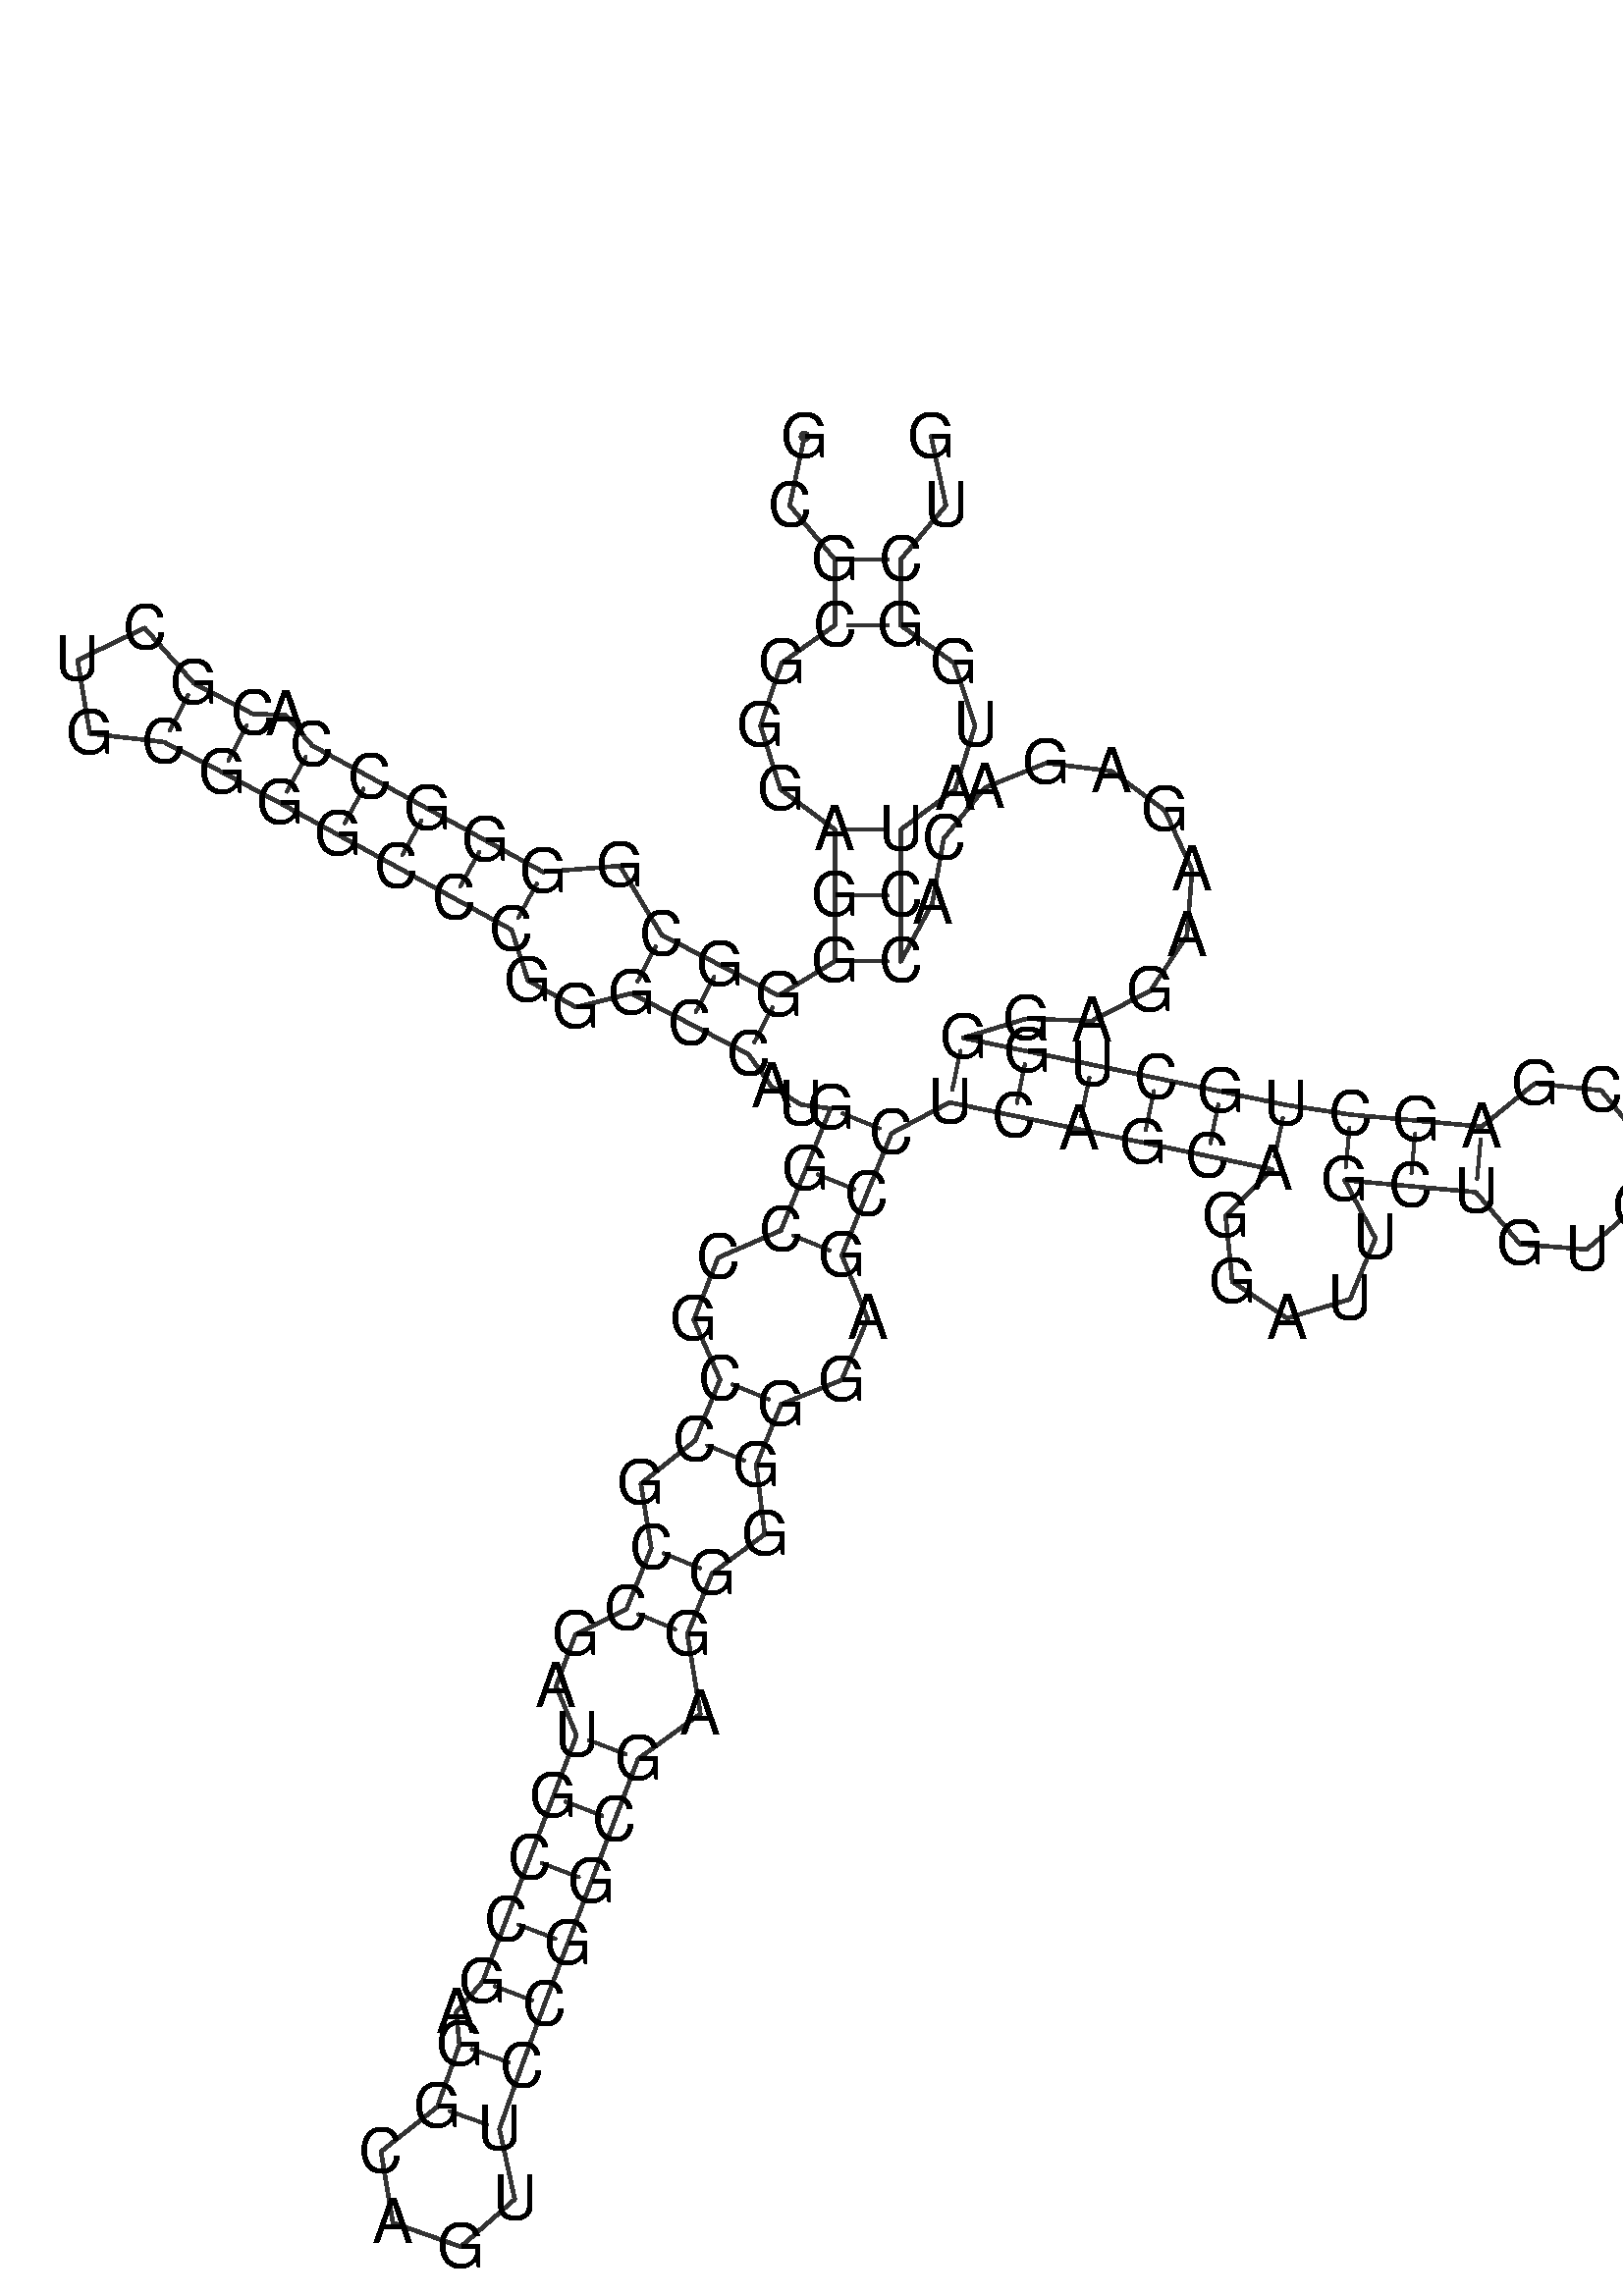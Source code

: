 %!PS-Adobe-3.0 EPSF-3.0
%%BoundingBox: 0 0 700 700
%%DocumentFonts: Helvetica
%%Pages: 1
%%EndComments

% Program options: --noLP 

% To switch off outline pairs of sequence comment or
% delete the appropriate line near the end of the file

/RNAplot 100 dict def

RNAplot begin

%%BeginProlog

/fsize  14 def
/outlinecolor {0.2 setgray} bind def
/paircolor    {0.2 setgray} bind def
/seqcolor     {0   setgray} bind def
/cshow  { dup stringwidth pop -2 div fsize -3 div rmoveto show} bind def
/min { 2 copy gt { exch } if pop } bind def
/max { 2 copy lt { exch } if pop } bind def
/arccoords { % i j arccoords
  % puts optimal x1 y1 x2 y2 coordinates used in bezier curves from i to j
  % onto the stack
  dup 3 -1 roll dup 4 -1 roll lt dup dup 5 2 roll {exch} if
  dup 3 -1 roll dup 3 -1 roll exch sub 1 sub dup
  4 -2 roll 5 -1 roll {exch} if 4 2 roll
  sequence length dup 2 div exch 3 1 roll lt 
  {exch 5 -1 roll pop 4 -2 roll exch 4 2 roll}
  { 4 2 roll 5 -1 roll dup 6 1 roll {exch} if
    4 -2 roll exch pop dup 3 -1 roll dup 4 1 roll
    exch add 4 -1 roll dup 5 1 roll sub 1 sub
    5 -1 roll not {4 -2 roll exch 4 2 roll} if
  }ifelse
   % compute the scalingfactor and prepare (1-sf) and sf*r
  2 mul exch cpr 3 1 roll div dup
  3 -1 roll mul exch 1 exch sub exch
   % compute the coordinates
  3 -1 roll 1 sub coor exch get aload pop % get coord for i
  4 -1 roll dup 5 1 roll mul 3 -1 roll dup 4 1 roll add exch % calculate y1
  4 -1 roll dup 5 1 roll mul 3 -1 roll dup 4 1 roll add exch % calculate x1
  5 -1 roll 1 sub coor exch get aload pop % get coord for j
  % duplicate j coord
  dup 3 -1 roll dup 4 1 roll exch 8 2 roll
  6 -1 roll dup 7 1 roll mul 5 -1 roll dup 6 1 roll add exch % calculate y2
  6 -1 roll mul 5 -1 roll add exch % calculate x2
  6 -2 roll % reorder
} bind def
/drawoutline {
  gsave outlinecolor newpath
  coor 0 get aload pop 0.8 0 360 arc % draw 5' circle of 1st sequence
  currentdict /cutpoint known        % check if cutpoint is defined
  {coor 0 cutpoint getinterval
   {aload pop lineto} forall         % draw outline of 1st sequence
   coor cutpoint 1 add get aload pop
   2 copy moveto 0.8 0 360 arc       % draw 5' circle of 2nd sequence
   coor cutpoint 1 add coor length cutpoint 1 add sub getinterval
   {aload pop lineto} forall        % draw outline of 2nd sequence
     } {
        /i 0 def
        coor {
            /p coor i get def
            /a arcs i get def
            /l a length def
            l 0 eq {
                %% standard point... draw simple line
                p 0 2 getinterval aload pop lineto
            } {
                %% point in loop... draw arc around loop center
                /clockwise a 5 get def
                clockwise 0.0 gt {
                    a 0 5 getinterval aload pop arcn
                } {
                    a 0 5 getinterval aload pop arc
                } ifelse
            } ifelse
            /i i 1 add def
        } forall
    }
  ifelse
  stroke grestore
} bind def
/drawpairs {
  paircolor
  0.7 setlinewidth
  [9 3.01] 9 setdash
  newpath
  pairs {aload pop
      currentdict (cpr) known
      { exch dup
        coor  exch 1 sub get aload pop moveto
        exch arccoords curveto
      }
      { coor exch 1 sub get aload pop moveto
        coor exch 1 sub get aload pop lineto
      }ifelse
  } forall
  stroke
} bind def
% draw bases
/drawbases {
  [] 0 setdash
  seqcolor
  0
  coor {
    aload pop moveto
    dup sequence exch 1 getinterval cshow
    1 add
  } forall
  pop
} bind def
/init {
  /Helvetica findfont fsize scalefont setfont
  1 setlinejoin
  1 setlinecap
  0.8 setlinewidth
  % find the coordinate range
  /xmax -1000 def /xmin 10000 def
  /ymax -1000 def /ymin 10000 def
  coor {
      aload pop
      dup ymin lt {dup /ymin exch def} if
      dup ymax gt {/ymax exch def} {pop} ifelse
      dup xmin lt {dup /xmin exch def} if
      dup xmax gt {/xmax exch def} {pop} ifelse
  } forall
  /size {xmax xmin sub ymax ymin sub max} bind def
  /width {xmax xmin sub} bind def
  /height {ymax ymin sub} bind def
  10 10 translate
  680 size 10 add div dup scale
  size width sub width xmin sub xmax sub add 2 div 5 add
  size height sub height ymin sub ymax sub add 2 div 5 add
  translate
} bind def

%%EndProlog

% data start here
/sequence { (\
GCGCGGGAGGGGCGGGGCCACGCUGCGGGCCCGGGCCAUGGCCGCCGCCGAUGCCGAGGCAGUUCCGGCGAGGGGGGAGCCUCAGCAGGAUUGCUGUGUGAAAACCGAGCUGCUGGGAGAAGAGACACCUAUGGCUG\
) } def
/len { sequence length } bind def

/coor [
[86.029 240.051]
[82.67 224.364]
[92.952 212.048]
[92.952 197.048]
[80.813 188.458]
[76.004 174.198]
[80.567 159.671]
[92.952 150.511]
[92.952 135.511]
[92.952 120.511]
[80.135 112.717]
[66.817 119.618]
[53.499 126.519]
[43.99 142.242]
[26.533 140.86]
[13.375 148.062]
[0.217 155.264]
[-12.941 162.467]
[-26.098 169.669]
[-32.188 176.595]
[-39.639 176.882]
[-52.957 183.783]
[-64.239 196.438]
[-79.522 189.101]
[-76.703 172.383]
[-59.858 170.464]
[-46.54 163.563]
[-33.301 156.511]
[-20.143 149.309]
[-6.985 142.107]
[6.172 134.904]
[19.33 127.702]
[23.057 116.137]
[34.033 110.047]
[46.598 113.201]
[59.916 106.3]
[73.234 99.399]
[78.478 92.038]
[85.206 87.883]
[91.97 86.98]
[86.308 73.089]
[80.647 59.199]
[66.356 53.001]
[60.813 38.833]
[66.81 25.247]
[61.149 11.357]
[48.775 1.497]
[51.137 -13.209]
[45.475 -27.099]
[33.867 -32.849]
[29.462 -44.603]
[34.126 -55.822]
[28.782 -69.838]
[23.439 -83.854]
[18.095 -97.87]
[12.752 -111.886]
[6.719 -118.862]
[7.45 -126.282]
[2.427 -140.416]
[-10.4 -150.635]
[-7.696 -166.809]
[7.756 -172.301]
[20.061 -161.46]
[16.561 -145.439]
[21.584 -131.305]
[26.767 -117.23]
[32.111 -103.214]
[37.455 -89.198]
[42.798 -75.182]
[48.142 -61.166]
[62.326 -50.895]
[59.366 -32.761]
[65.027 -18.87]
[76.996 -10.004]
[75.039 5.695]
[80.701 19.586]
[94.486 25.11]
[100.425 39.116]
[94.538 53.538]
[100.199 67.428]
[105.86 81.319]
[119.099 88.371]
[133.786 85.319]
[148.472 82.267]
[163.158 79.215]
[177.844 76.164]
[192.531 73.112]
[181.957 62.472]
[183.451 47.547]
[195.923 39.214]
[210.284 43.547]
[216.066 57.388]
[209.054 70.649]
[223.992 69.285]
[238.93 67.921]
[249.026 56.059]
[264.195 54.888]
[275.441 64.587]
[290.379 63.223]
[303.457 53.329]
[318.458 59.956]
[319.949 76.287]
[306.397 85.522]
[291.743 78.16]
[276.805 79.524]
[267.502 91.099]
[252.372 92.695]
[240.294 82.858]
[225.356 84.222]
[210.418 85.586]
[195.582 87.798]
[180.896 90.85]
[166.21 93.902]
[151.524 96.953]
[136.837 100.005]
[122.151 103.057]
[136.503 107.42]
[151.495 106.95]
[164.825 113.829]
[173.127 126.322]
[174.307 141.275]
[168.067 154.915]
[155.981 163.8]
[141.1 165.687]
[127.18 160.1]
[117.733 148.449]
[115.143 133.674]
[107.952 120.511]
[107.952 135.511]
[107.952 150.511]
[120.337 159.671]
[124.899 174.198]
[120.09 188.458]
[107.952 197.048]
[107.952 212.048]
[118.233 224.364]
[114.874 240.051]
] def
/arcs [
[]
[]
[]
[]
[]
[]
[]
[]
[]
[]
[]
[]
[]
[]
[]
[]
[]
[]
[]
[]
[]
[]
[]
[]
[]
[]
[]
[]
[]
[]
[]
[]
[]
[]
[]
[]
[]
[]
[]
[]
[]
[]
[]
[]
[]
[]
[]
[]
[]
[]
[]
[]
[]
[]
[]
[]
[]
[]
[]
[]
[]
[]
[]
[]
[]
[]
[]
[]
[]
[]
[]
[]
[]
[]
[]
[]
[]
[]
[]
[]
[]
[]
[]
[]
[]
[]
[]
[]
[]
[]
[]
[]
[]
[]
[]
[]
[]
[]
[]
[]
[]
[]
[]
[]
[]
[]
[]
[]
[]
[]
[]
[]
[]
[]
[]
[]
[]
[]
[]
[]
[]
[]
[]
[]
[]
[]
[]
[]
[]
[]
[]
[]
[]
[]
[]
[]
[]
] def
/pairs [
[3 135]
[4 134]
[8 130]
[9 129]
[10 128]
[11 37]
[12 36]
[13 35]
[15 32]
[16 31]
[17 30]
[18 29]
[19 28]
[21 27]
[22 26]
[40 81]
[41 80]
[42 79]
[45 76]
[46 75]
[48 73]
[49 72]
[52 70]
[53 69]
[54 68]
[55 67]
[56 66]
[58 65]
[59 64]
[82 116]
[83 115]
[84 114]
[85 113]
[86 112]
[87 111]
[93 110]
[94 109]
[95 108]
[98 105]
[99 104]
] def

init

% switch off outline pairs or bases by removing these lines
drawoutline
drawpairs
drawbases
showpage
end
%%EOF
